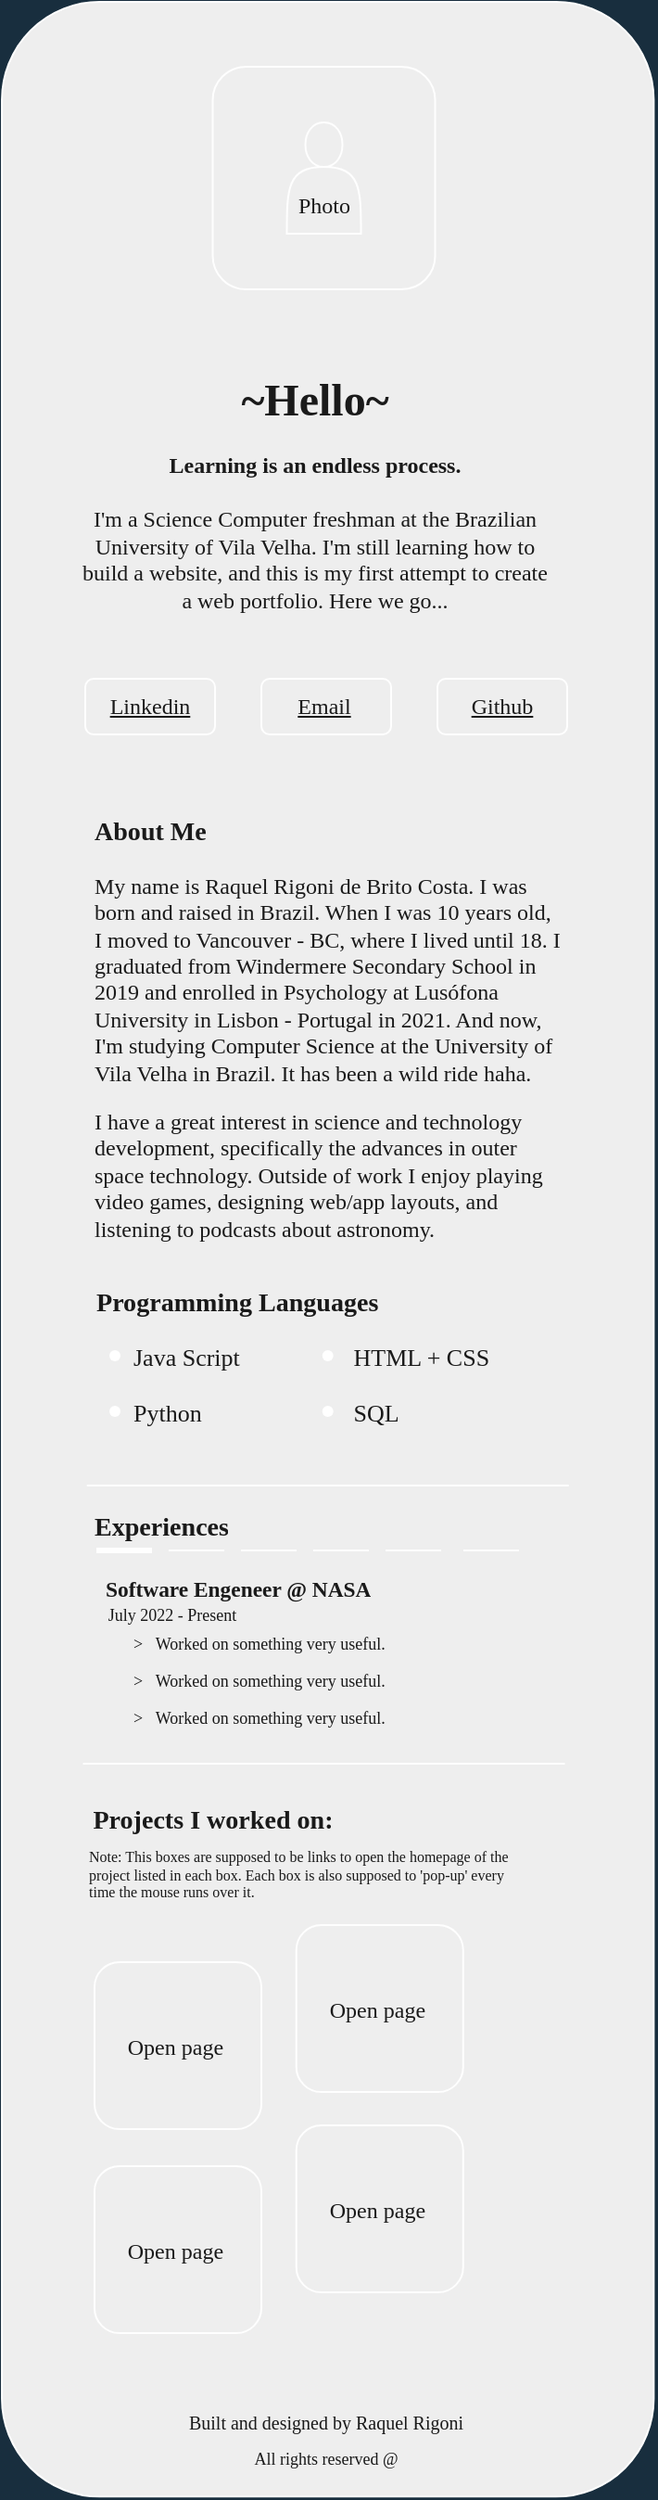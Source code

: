 <mxfile version="20.2.5" type="github">
  <diagram id="Zk_9r5JQN1q4R0DaMTSa" name="Page-1">
    <mxGraphModel dx="1038" dy="619" grid="1" gridSize="10" guides="1" tooltips="1" connect="1" arrows="1" fold="1" page="1" pageScale="1" pageWidth="827" pageHeight="1169" background="#182E3E" math="0" shadow="0">
      <root>
        <mxCell id="0" />
        <mxCell id="1" parent="0" />
        <mxCell id="GfLxlEOh-HePHIYTMGW_-10" value="" style="rounded=1;whiteSpace=wrap;html=1;rotation=90;shadow=0;glass=0;gradientDirection=east;fontColor=#1A1A1A;noLabel=1;fontSize=10;fillColor=#EEEEEE;strokeColor=#FFFFFF;" parent="1" vertex="1">
          <mxGeometry x="-251.73" y="541.76" width="1345.18" height="351.66" as="geometry" />
        </mxCell>
        <mxCell id="GfLxlEOh-HePHIYTMGW_-25" value="&lt;h1 style=&quot;&quot;&gt;~Hello~&lt;/h1&gt;&lt;div style=&quot;&quot;&gt;&lt;br&gt;&lt;/div&gt;&lt;p style=&quot;&quot;&gt;I&#39;m a Science Computer freshman at the Brazilian University of Vila Velha. I&#39;m still learning how to build a website, and this is my first attempt to create a web portfolio. Here we go...&lt;/p&gt;" style="text;html=1;spacing=5;spacingTop=-20;whiteSpace=wrap;overflow=hidden;rounded=1;opacity=95;fontFamily=Times New Roman;align=center;fontColor=#1A1A1A;" parent="1" vertex="1">
          <mxGeometry x="284" y="240" width="260" height="140" as="geometry" />
        </mxCell>
        <mxCell id="GfLxlEOh-HePHIYTMGW_-26" value="&lt;h4&gt;Learning is an endless process.&lt;/h4&gt;" style="text;html=1;strokeColor=none;fillColor=none;align=center;verticalAlign=middle;whiteSpace=wrap;rounded=1;fontFamily=Times New Roman;opacity=95;fontColor=#1A1A1A;" parent="1" vertex="1">
          <mxGeometry x="326" y="280" width="176" height="30" as="geometry" />
        </mxCell>
        <mxCell id="GfLxlEOh-HePHIYTMGW_-28" value="" style="rounded=1;whiteSpace=wrap;html=1;shadow=0;glass=0;fontFamily=Times New Roman;strokeWidth=1;gradientDirection=east;opacity=95;fillColor=none;strokeColor=#FFFFFF;fontColor=#1A1A1A;" parent="1" vertex="1">
          <mxGeometry x="358.76" y="80" width="120" height="120" as="geometry" />
        </mxCell>
        <mxCell id="GfLxlEOh-HePHIYTMGW_-29" value="Photo" style="text;html=1;strokeColor=none;fillColor=none;align=center;verticalAlign=middle;whiteSpace=wrap;rounded=1;shadow=0;glass=0;fontFamily=Times New Roman;fontColor=#1A1A1A;opacity=95;" parent="1" vertex="1">
          <mxGeometry x="388.76" y="140" width="60" height="30" as="geometry" />
        </mxCell>
        <mxCell id="GfLxlEOh-HePHIYTMGW_-31" value="&lt;h3 style=&quot;&quot;&gt;About Me&lt;/h3&gt;&lt;p style=&quot;&quot;&gt;My name is Raquel Rigoni de Brito Costa. I was born and raised in Brazil. When I was 10 years old, I moved to Vancouver - BC, where I lived until 18. I graduated from Windermere Secondary School in 2019 and enrolled in Psychology at Lusófona University in Lisbon - Portugal in 2021. And now, I&#39;m studying Computer Science at the University of Vila Velha in Brazil. It has been a wild ride haha.&amp;nbsp;&lt;br&gt;&lt;/p&gt;&lt;p&gt;I have a great interest in science and technology development, specifically the advances in outer space technology.&amp;nbsp;Outside of work I enjoy playing video games, designing web/app layouts, and listening to podcasts about astronomy.&lt;br&gt;&lt;/p&gt;&lt;div&gt;&lt;br&gt;&lt;/div&gt;" style="text;html=1;strokeColor=none;fillColor=none;spacing=5;spacingTop=-20;whiteSpace=wrap;overflow=hidden;rounded=1;shadow=0;glass=0;fontFamily=Times New Roman;fontColor=#1A1A1A;opacity=95;align=left;" parent="1" vertex="1">
          <mxGeometry x="290" y="480" width="260" height="240" as="geometry" />
        </mxCell>
        <mxCell id="GfLxlEOh-HePHIYTMGW_-32" value="Programming Languages" style="text;strokeColor=none;fillColor=none;align=left;verticalAlign=middle;spacingLeft=4;spacingRight=4;overflow=hidden;points=[[0,0.5],[1,0.5]];portConstraint=eastwest;rotatable=0;shadow=0;glass=0;fontFamily=Times New Roman;fontColor=#1A1A1A;opacity=95;fontStyle=1;fontSize=14.04;rounded=1;" parent="1" vertex="1">
          <mxGeometry x="290" y="730" width="180" height="30" as="geometry" />
        </mxCell>
        <mxCell id="GfLxlEOh-HePHIYTMGW_-33" value="Java Script" style="text;strokeColor=none;fillColor=none;align=left;verticalAlign=middle;spacingLeft=4;spacingRight=4;overflow=hidden;points=[[0,0.5],[1,0.5]];portConstraint=eastwest;rotatable=0;shadow=0;glass=0;fontFamily=Times New Roman;fontSize=13;fontColor=#1A1A1A;opacity=95;rounded=1;" parent="1" vertex="1">
          <mxGeometry x="310" y="760" width="80" height="30" as="geometry" />
        </mxCell>
        <mxCell id="GfLxlEOh-HePHIYTMGW_-34" value="Python" style="text;strokeColor=none;fillColor=none;align=left;verticalAlign=middle;spacingLeft=4;spacingRight=4;overflow=hidden;points=[[0,0.5],[1,0.5]];portConstraint=eastwest;rotatable=0;shadow=0;glass=0;fontFamily=Times New Roman;fontSize=13;fontColor=#1A1A1A;opacity=95;rounded=1;" parent="1" vertex="1">
          <mxGeometry x="310" y="790" width="80" height="30" as="geometry" />
        </mxCell>
        <mxCell id="GfLxlEOh-HePHIYTMGW_-35" value="HTML + CSS" style="text;strokeColor=none;fillColor=none;align=left;verticalAlign=middle;spacingLeft=4;spacingRight=4;overflow=hidden;points=[[0,0.5],[1,0.5]];portConstraint=eastwest;rotatable=0;shadow=0;glass=0;fontFamily=Times New Roman;fontSize=13;fontColor=#1A1A1A;opacity=95;rounded=1;" parent="1" vertex="1">
          <mxGeometry x="428.76" y="760" width="96" height="30" as="geometry" />
        </mxCell>
        <mxCell id="GfLxlEOh-HePHIYTMGW_-36" value="SQL" style="text;strokeColor=none;fillColor=none;align=left;verticalAlign=middle;spacingLeft=4;spacingRight=4;overflow=hidden;points=[[0,0.5],[1,0.5]];portConstraint=eastwest;rotatable=0;shadow=0;glass=0;fontFamily=Times New Roman;fontSize=13;fontColor=#1A1A1A;opacity=95;rounded=1;" parent="1" vertex="1">
          <mxGeometry x="428.76" y="790" width="80" height="30" as="geometry" />
        </mxCell>
        <mxCell id="GfLxlEOh-HePHIYTMGW_-39" value="" style="shape=waypoint;fillStyle=solid;size=6;pointerEvents=1;points=[];fillColor=none;resizable=0;rotatable=0;perimeter=centerPerimeter;snapToPoint=1;shadow=0;glass=0;fontFamily=Times New Roman;fontSize=13;fontColor=#1A1A1A;strokeColor=#FFFFFF;strokeWidth=1;opacity=95;rounded=1;" parent="1" vertex="1">
          <mxGeometry x="400.86" y="755" width="40" height="40" as="geometry" />
        </mxCell>
        <mxCell id="GfLxlEOh-HePHIYTMGW_-40" value="" style="shape=waypoint;fillStyle=solid;size=6;pointerEvents=1;points=[];fillColor=none;resizable=0;rotatable=0;perimeter=centerPerimeter;snapToPoint=1;shadow=0;glass=0;fontFamily=Times New Roman;fontSize=13;fontColor=#1A1A1A;strokeColor=#FFFFFF;strokeWidth=1;opacity=95;rounded=1;" parent="1" vertex="1">
          <mxGeometry x="400.86" y="785" width="40" height="40" as="geometry" />
        </mxCell>
        <mxCell id="GfLxlEOh-HePHIYTMGW_-41" value="" style="shape=waypoint;fillStyle=solid;size=6;pointerEvents=1;points=[];fillColor=none;resizable=0;rotatable=0;perimeter=centerPerimeter;snapToPoint=1;shadow=0;glass=0;fontFamily=Times New Roman;fontSize=13;fontColor=#1A1A1A;strokeColor=#FFFFFF;strokeWidth=1;opacity=95;rounded=1;" parent="1" vertex="1">
          <mxGeometry x="286" y="785" width="40" height="40" as="geometry" />
        </mxCell>
        <mxCell id="GfLxlEOh-HePHIYTMGW_-44" value="" style="shape=waypoint;fillStyle=solid;size=6;pointerEvents=1;points=[];fillColor=none;resizable=0;rotatable=0;perimeter=centerPerimeter;snapToPoint=1;shadow=0;glass=0;fontFamily=Times New Roman;fontSize=13;fontColor=#1A1A1A;strokeColor=#FFFFFF;strokeWidth=1;opacity=95;rounded=1;" parent="1" vertex="1">
          <mxGeometry x="286" y="755" width="40" height="40" as="geometry" />
        </mxCell>
        <mxCell id="GfLxlEOh-HePHIYTMGW_-45" value="" style="rounded=1;whiteSpace=wrap;html=1;shadow=0;glass=0;fontFamily=Times New Roman;fontSize=13;fontColor=#1A1A1A;strokeColor=#FFFFFF;strokeWidth=1;fillColor=none;gradientDirection=east;opacity=95;" parent="1" vertex="1">
          <mxGeometry x="290" y="410" width="70" height="30" as="geometry" />
        </mxCell>
        <mxCell id="GfLxlEOh-HePHIYTMGW_-46" value="" style="rounded=1;whiteSpace=wrap;html=1;shadow=0;glass=0;fontFamily=Times New Roman;fontSize=13;fontColor=#1A1A1A;strokeColor=#FFFFFF;strokeWidth=1;fillColor=none;gradientDirection=east;opacity=95;" parent="1" vertex="1">
          <mxGeometry x="385" y="410" width="70" height="30" as="geometry" />
        </mxCell>
        <mxCell id="GfLxlEOh-HePHIYTMGW_-47" value="" style="rounded=1;whiteSpace=wrap;html=1;shadow=0;glass=0;fontFamily=Times New Roman;fontSize=13;fontColor=#1A1A1A;strokeColor=#FFFFFF;strokeWidth=1;fillColor=none;gradientDirection=east;opacity=95;" parent="1" vertex="1">
          <mxGeometry x="480" y="410" width="70" height="30" as="geometry" />
        </mxCell>
        <UserObject label="Linkedin" link="https://www.draw.io" id="GfLxlEOh-HePHIYTMGW_-48">
          <mxCell style="text;html=1;strokeColor=none;fillColor=none;whiteSpace=wrap;align=center;verticalAlign=middle;fontColor=#1A1A1A;fontStyle=4;shadow=0;glass=0;fontFamily=Times New Roman;fontSize=12;opacity=95;rounded=1;" parent="1" vertex="1">
            <mxGeometry x="295" y="405" width="60" height="40" as="geometry" />
          </mxCell>
        </UserObject>
        <UserObject label="Email" link="https://www.draw.io" id="GfLxlEOh-HePHIYTMGW_-49">
          <mxCell style="text;html=1;strokeColor=none;fillColor=none;whiteSpace=wrap;align=center;verticalAlign=middle;fontColor=#1A1A1A;fontStyle=4;shadow=0;glass=0;fontFamily=Times New Roman;fontSize=12;opacity=95;rounded=1;" parent="1" vertex="1">
            <mxGeometry x="388.76" y="405" width="60" height="40" as="geometry" />
          </mxCell>
        </UserObject>
        <UserObject label="Github" link="https://www.draw.io" id="GfLxlEOh-HePHIYTMGW_-50">
          <mxCell style="text;html=1;strokeColor=none;fillColor=none;whiteSpace=wrap;align=center;verticalAlign=middle;fontColor=#1A1A1A;fontStyle=4;shadow=0;glass=0;fontFamily=Times New Roman;fontSize=12;opacity=95;rounded=1;" parent="1" vertex="1">
            <mxGeometry x="485" y="405" width="60" height="40" as="geometry" />
          </mxCell>
        </UserObject>
        <mxCell id="GfLxlEOh-HePHIYTMGW_-51" value="" style="shape=actor;whiteSpace=wrap;html=1;shadow=0;glass=0;fontFamily=Times New Roman;fontSize=12;fontColor=#1A1A1A;strokeColor=#FFFFFF;strokeWidth=1;fillColor=none;gradientDirection=east;opacity=95;rounded=1;" parent="1" vertex="1">
          <mxGeometry x="398.76" y="110" width="40" height="60" as="geometry" />
        </mxCell>
        <mxCell id="GfLxlEOh-HePHIYTMGW_-52" value="&lt;h3&gt;Experiences&lt;/h3&gt;" style="text;html=1;strokeColor=none;fillColor=none;spacing=5;spacingTop=-20;whiteSpace=wrap;overflow=hidden;rounded=1;shadow=0;glass=0;fontFamily=Times New Roman;fontSize=12;fontColor=#1A1A1A;opacity=95;" parent="1" vertex="1">
          <mxGeometry x="290" y="855" width="270" height="30" as="geometry" />
        </mxCell>
        <mxCell id="GfLxlEOh-HePHIYTMGW_-53" value="" style="rounded=1;whiteSpace=wrap;html=1;shadow=0;glass=0;fontFamily=Times New Roman;fontSize=12;fontColor=#1A1A1A;strokeColor=#FFFFFF;strokeWidth=1;fillColor=none;gradientDirection=east;opacity=95;" parent="1" vertex="1">
          <mxGeometry x="295" y="1102" width="90" height="90" as="geometry" />
        </mxCell>
        <mxCell id="GfLxlEOh-HePHIYTMGW_-54" value="" style="rounded=1;whiteSpace=wrap;html=1;shadow=0;glass=0;fontFamily=Times New Roman;fontSize=12;fontColor=#1A1A1A;strokeColor=#FFFFFF;strokeWidth=1;fillColor=none;gradientDirection=east;opacity=95;" parent="1" vertex="1">
          <mxGeometry x="403.88" y="1082" width="90" height="90" as="geometry" />
        </mxCell>
        <mxCell id="GfLxlEOh-HePHIYTMGW_-55" value="" style="rounded=1;whiteSpace=wrap;html=1;shadow=0;glass=0;fontFamily=Times New Roman;fontSize=12;fontColor=#1A1A1A;strokeColor=#FFFFFF;strokeWidth=1;fillColor=none;gradientDirection=east;opacity=95;" parent="1" vertex="1">
          <mxGeometry x="295" y="1212" width="90" height="90" as="geometry" />
        </mxCell>
        <mxCell id="GfLxlEOh-HePHIYTMGW_-56" value="" style="rounded=1;whiteSpace=wrap;html=1;shadow=0;glass=0;fontFamily=Times New Roman;fontSize=12;fontColor=#1A1A1A;strokeColor=#FFFFFF;strokeWidth=1;fillColor=none;gradientDirection=east;opacity=95;" parent="1" vertex="1">
          <mxGeometry x="403.88" y="1190" width="90" height="90" as="geometry" />
        </mxCell>
        <mxCell id="GfLxlEOh-HePHIYTMGW_-66" value="&lt;h3&gt;Projects I worked on:&lt;/h3&gt;" style="text;html=1;strokeColor=none;fillColor=none;align=center;verticalAlign=middle;whiteSpace=wrap;rounded=1;shadow=0;glass=0;fontFamily=Times New Roman;fontSize=12;fontColor=#1A1A1A;opacity=95;" parent="1" vertex="1">
          <mxGeometry x="284" y="1010" width="150" height="30" as="geometry" />
        </mxCell>
        <mxCell id="GfLxlEOh-HePHIYTMGW_-67" value="Open page" style="text;strokeColor=none;fillColor=none;align=left;verticalAlign=top;spacingLeft=4;spacingRight=4;overflow=hidden;rotatable=0;points=[[0,0.5],[1,0.5]];portConstraint=eastwest;shadow=0;glass=0;fontFamily=Times New Roman;fontSize=12;fontColor=#1A1A1A;opacity=95;html=0;rounded=1;" parent="1" vertex="1">
          <mxGeometry x="306.88" y="1134" width="66.24" height="26" as="geometry" />
        </mxCell>
        <mxCell id="GfLxlEOh-HePHIYTMGW_-68" value="Open page" style="text;strokeColor=none;fillColor=none;align=left;verticalAlign=top;spacingLeft=4;spacingRight=4;overflow=hidden;rotatable=0;points=[[0,0.5],[1,0.5]];portConstraint=eastwest;shadow=0;glass=0;fontFamily=Times New Roman;fontSize=12;fontColor=#1A1A1A;opacity=95;html=0;rounded=1;" parent="1" vertex="1">
          <mxGeometry x="415.88" y="1222" width="66.24" height="26" as="geometry" />
        </mxCell>
        <mxCell id="GfLxlEOh-HePHIYTMGW_-69" value="Open page" style="text;strokeColor=none;fillColor=none;align=left;verticalAlign=top;spacingLeft=4;spacingRight=4;overflow=hidden;rotatable=0;points=[[0,0.5],[1,0.5]];portConstraint=eastwest;shadow=0;glass=0;fontFamily=Times New Roman;fontSize=12;fontColor=#1A1A1A;opacity=95;html=0;rounded=1;" parent="1" vertex="1">
          <mxGeometry x="306.88" y="1244" width="66.24" height="26" as="geometry" />
        </mxCell>
        <mxCell id="GfLxlEOh-HePHIYTMGW_-70" value="Open page" style="text;strokeColor=none;fillColor=none;align=left;verticalAlign=top;spacingLeft=4;spacingRight=4;overflow=hidden;rotatable=0;points=[[0,0.5],[1,0.5]];portConstraint=eastwest;shadow=0;glass=0;fontFamily=Times New Roman;fontSize=12;fontColor=#1A1A1A;opacity=95;html=0;rounded=1;" parent="1" vertex="1">
          <mxGeometry x="415.88" y="1114" width="66.24" height="26" as="geometry" />
        </mxCell>
        <mxCell id="GfLxlEOh-HePHIYTMGW_-71" value="Built and designed by Raquel Rigoni" style="text;html=1;strokeColor=none;fillColor=none;align=center;verticalAlign=middle;whiteSpace=wrap;rounded=1;shadow=0;glass=0;fontFamily=Times New Roman;fontSize=10;fontColor=#1A1A1A;opacity=95;" parent="1" vertex="1">
          <mxGeometry x="330" y="1340" width="180" height="20" as="geometry" />
        </mxCell>
        <mxCell id="GfLxlEOh-HePHIYTMGW_-72" value="All rights reserved @" style="text;html=1;strokeColor=none;fillColor=none;align=center;verticalAlign=middle;whiteSpace=wrap;rounded=1;shadow=0;glass=0;fontFamily=Times New Roman;fontSize=9;fontColor=#1A1A1A;opacity=95;" parent="1" vertex="1">
          <mxGeometry x="365" y="1360" width="110" height="20" as="geometry" />
        </mxCell>
        <mxCell id="GfLxlEOh-HePHIYTMGW_-73" value="" style="line;strokeWidth=3;html=1;shadow=0;glass=0;fontFamily=Times New Roman;fontSize=10;fontColor=#1A1A1A;fillColor=none;gradientDirection=east;opacity=95;labelBackgroundColor=#182E3E;strokeColor=#FFFFFF;rounded=1;" parent="1" vertex="1">
          <mxGeometry x="296" y="875" width="30" height="10" as="geometry" />
        </mxCell>
        <mxCell id="GfLxlEOh-HePHIYTMGW_-74" value="" style="line;strokeWidth=1;html=1;shadow=0;glass=0;fontFamily=Times New Roman;fontSize=10;fontColor=#1A1A1A;fillColor=none;gradientDirection=east;opacity=95;labelBackgroundColor=#182E3E;strokeColor=#FFFFFF;rounded=1;" parent="1" vertex="1">
          <mxGeometry x="335" y="875" width="30" height="10" as="geometry" />
        </mxCell>
        <mxCell id="GfLxlEOh-HePHIYTMGW_-75" value="" style="line;strokeWidth=1;html=1;shadow=0;glass=0;fontFamily=Times New Roman;fontSize=10;fontColor=#1A1A1A;fillColor=none;gradientDirection=east;opacity=95;labelBackgroundColor=#182E3E;strokeColor=#FFFFFF;rounded=1;" parent="1" vertex="1">
          <mxGeometry x="374" y="875" width="30" height="10" as="geometry" />
        </mxCell>
        <mxCell id="GfLxlEOh-HePHIYTMGW_-76" value="" style="line;strokeWidth=1;html=1;shadow=0;glass=0;fontFamily=Times New Roman;fontSize=10;fontColor=#1A1A1A;fillColor=none;gradientDirection=east;opacity=95;labelBackgroundColor=#182E3E;strokeColor=#FFFFFF;rounded=1;" parent="1" vertex="1">
          <mxGeometry x="413" y="875" width="30" height="10" as="geometry" />
        </mxCell>
        <mxCell id="GfLxlEOh-HePHIYTMGW_-77" value="" style="line;strokeWidth=1;html=1;shadow=0;glass=0;fontFamily=Times New Roman;fontSize=10;fontColor=#1A1A1A;fillColor=none;gradientDirection=east;opacity=95;labelBackgroundColor=#182E3E;strokeColor=#FFFFFF;rounded=1;" parent="1" vertex="1">
          <mxGeometry x="452" y="875" width="30" height="10" as="geometry" />
        </mxCell>
        <mxCell id="GfLxlEOh-HePHIYTMGW_-78" value="" style="line;strokeWidth=1;html=1;shadow=0;glass=0;fontFamily=Times New Roman;fontSize=10;fontColor=#1A1A1A;fillColor=none;gradientDirection=east;opacity=95;labelBackgroundColor=#182E3E;strokeColor=#FFFFFF;rounded=1;" parent="1" vertex="1">
          <mxGeometry x="494" y="875" width="30" height="10" as="geometry" />
        </mxCell>
        <mxCell id="GfLxlEOh-HePHIYTMGW_-79" value="&lt;h3&gt;Software Engeneer @ NASA&lt;/h3&gt;&lt;p&gt;&lt;br&gt;&lt;/p&gt;" style="text;html=1;strokeColor=none;fillColor=none;spacing=5;spacingTop=-20;whiteSpace=wrap;overflow=hidden;rounded=1;shadow=0;glass=0;fontFamily=Times New Roman;fontSize=10;fontColor=#1A1A1A;opacity=95;" parent="1" vertex="1">
          <mxGeometry x="296" y="893.42" width="190" height="20" as="geometry" />
        </mxCell>
        <mxCell id="GfLxlEOh-HePHIYTMGW_-81" value="July 2022 - Present" style="text;html=1;strokeColor=none;fillColor=none;align=center;verticalAlign=middle;whiteSpace=wrap;rounded=1;shadow=0;glass=0;fontFamily=Times New Roman;fontSize=9;fontColor=#1A1A1A;opacity=95;" parent="1" vertex="1">
          <mxGeometry x="295" y="910" width="84" height="10" as="geometry" />
        </mxCell>
        <mxCell id="GfLxlEOh-HePHIYTMGW_-82" value="&gt;   Worked on something very useful." style="text;strokeColor=none;fillColor=none;align=left;verticalAlign=middle;spacingLeft=4;spacingRight=4;overflow=hidden;points=[[0,0.5],[1,0.5]];portConstraint=eastwest;rotatable=0;shadow=0;glass=0;fontFamily=Times New Roman;fontSize=9;fontColor=#1A1A1A;opacity=95;html=0;rounded=1;" parent="1" vertex="1">
          <mxGeometry x="310" y="920" width="201.76" height="20" as="geometry" />
        </mxCell>
        <mxCell id="GfLxlEOh-HePHIYTMGW_-86" value="&gt;   Worked on something very useful." style="text;strokeColor=none;fillColor=none;align=left;verticalAlign=middle;spacingLeft=4;spacingRight=4;overflow=hidden;points=[[0,0.5],[1,0.5]];portConstraint=eastwest;rotatable=0;shadow=0;glass=0;fontFamily=Times New Roman;fontSize=9;fontColor=#1A1A1A;opacity=95;html=0;rounded=1;" parent="1" vertex="1">
          <mxGeometry x="310" y="940" width="201.76" height="20" as="geometry" />
        </mxCell>
        <mxCell id="GfLxlEOh-HePHIYTMGW_-87" value="&gt;   Worked on something very useful." style="text;strokeColor=none;fillColor=none;align=left;verticalAlign=middle;spacingLeft=4;spacingRight=4;overflow=hidden;points=[[0,0.5],[1,0.5]];portConstraint=eastwest;rotatable=0;shadow=0;glass=0;fontFamily=Times New Roman;fontSize=9;fontColor=#1A1A1A;opacity=95;html=0;rounded=1;" parent="1" vertex="1">
          <mxGeometry x="310" y="960" width="201.76" height="20" as="geometry" />
        </mxCell>
        <mxCell id="GfLxlEOh-HePHIYTMGW_-88" value="Note: This boxes are supposed to be links to open the homepage of the project listed in each box. Each box is also supposed to &#39;pop-up&#39; every time the mouse runs over it." style="text;html=1;strokeColor=none;fillColor=none;align=left;verticalAlign=middle;whiteSpace=wrap;rounded=1;shadow=0;glass=0;fontFamily=Times New Roman;fontSize=8;fontColor=#1A1A1A;opacity=95;" parent="1" vertex="1">
          <mxGeometry x="290" y="1040" width="230" height="30" as="geometry" />
        </mxCell>
        <mxCell id="GfLxlEOh-HePHIYTMGW_-90" value="" style="line;strokeWidth=1;html=1;perimeter=backbonePerimeter;points=[];outlineConnect=0;shadow=0;glass=0;fontFamily=Times New Roman;fontSize=14.04;fontColor=#1A1A1A;fillColor=none;gradientDirection=east;opacity=95;labelBackgroundColor=#182E3E;strokeColor=#FFFFFF;rounded=1;" parent="1" vertex="1">
          <mxGeometry x="288.76" y="990" width="260" height="10" as="geometry" />
        </mxCell>
        <mxCell id="GfLxlEOh-HePHIYTMGW_-91" value="" style="line;strokeWidth=1;html=1;perimeter=backbonePerimeter;points=[];outlineConnect=0;shadow=0;glass=0;fontFamily=Times New Roman;fontSize=14.04;fontColor=#1A1A1A;fillColor=none;gradientDirection=east;opacity=95;labelBackgroundColor=#182E3E;strokeColor=#FFFFFF;rounded=1;" parent="1" vertex="1">
          <mxGeometry x="290.86" y="840" width="260" height="10" as="geometry" />
        </mxCell>
      </root>
    </mxGraphModel>
  </diagram>
</mxfile>
